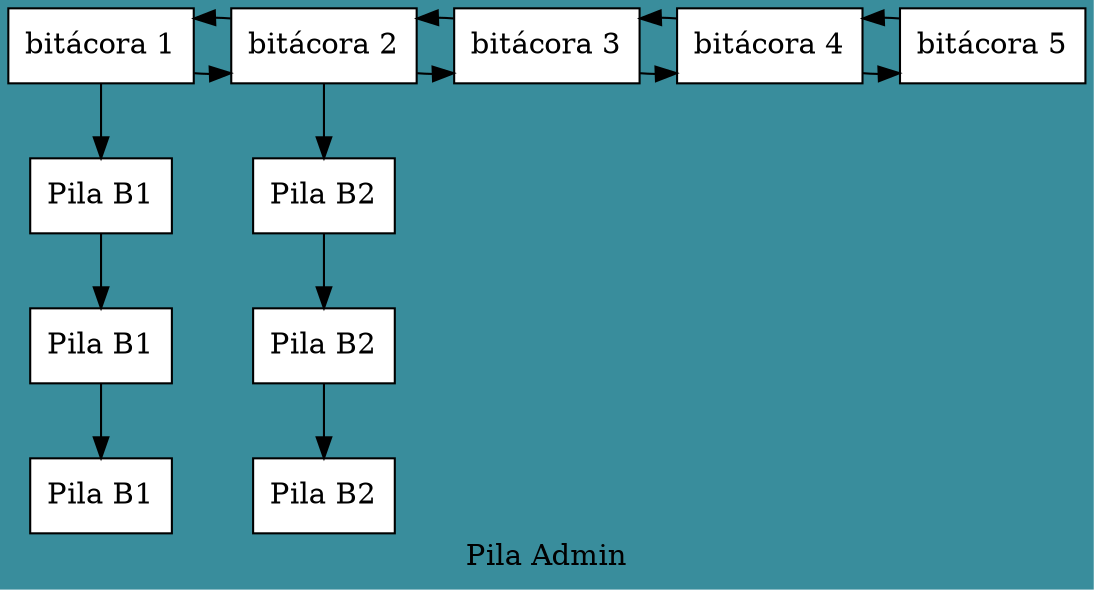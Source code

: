 digraph l{
    node[shape=box fillcolor="#FFFFFF" style=filled]
    
    label ="Pila Admin"
    bgcolor= "#398D9C"
    B1[label="bitácora 1",group =1];
    B2[label="bitácora 2",group =2];
    B3[label="bitácora 3",group =3];
    B4[label="bitácora 4",group =4];
    B5[label="bitácora 5",group =5];

    P10[label="Pila B1",group =1];
    P11[label="Pila B1",group =1];
    P12[label="Pila B1",group =1];

    P20[label="Pila B2",group =2];
    P21[label="Pila B2",group =2];
    P22[label="Pila B2",group =2];

    B1-> B2
    B2-> B3
    B3-> B4
    B4-> B5

    B2-> B1
    B3-> B2
    B4-> B3
    B5-> B4

    B1->P10
    P10->P11
    P11->P12

    B2->P20
    P20->P21
    P21->P22

    { rank=same; B1;B2;B3;B4;B5;};


}
